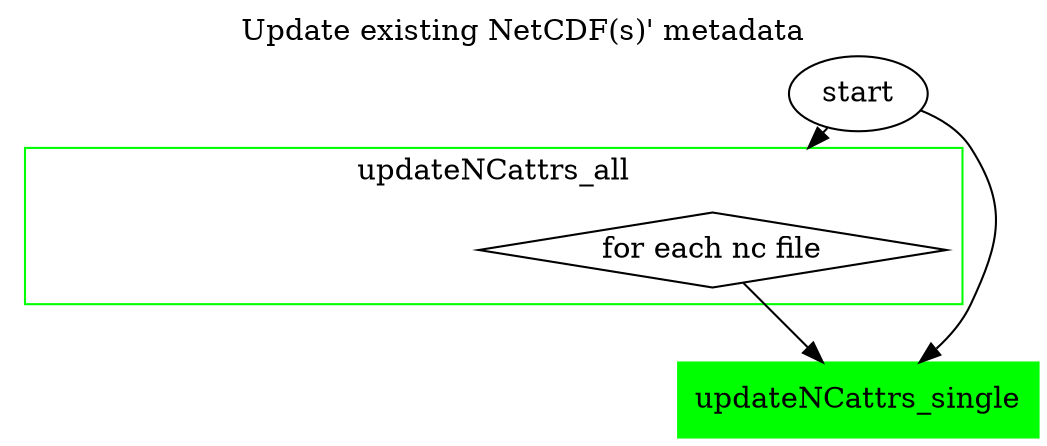 digraph Workflow {
  labelloc="t";
  label="Update existing NetCDF(s)' metadata"
  compound=true;


  start -> updateAll[lhead=cluster__updateNCattrs_all];
  start -> updateNCattrs_single;
  updateNCattrs_single [shape=box,style=filled, color=green];

  subgraph cluster__updateNCattrs_all {
    label="updateNCattrs_all" shape=box color=green
    updateNCattrs_all [style="invis"];
    updateAll [shape=diamond, label="for each nc file"];
  }

  updateAll -> updateNCattrs_single;
}
